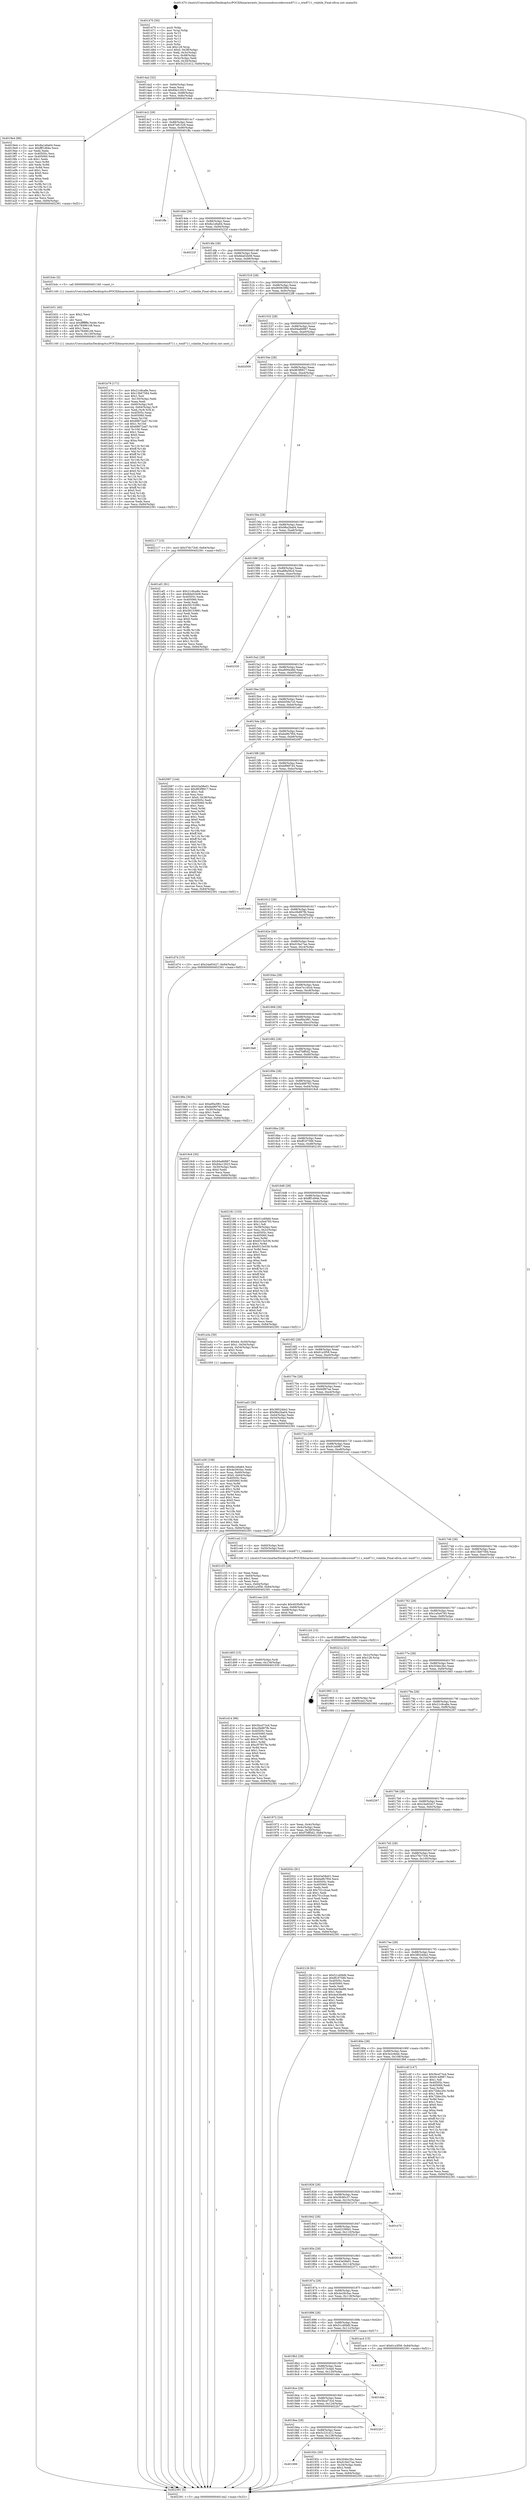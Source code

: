 digraph "0x401470" {
  label = "0x401470 (/mnt/c/Users/mathe/Desktop/tcc/POCII/binaries/extr_linuxsoundsoccodecswm8711.c_wm8711_volatile_Final-ollvm.out::main(0))"
  labelloc = "t"
  node[shape=record]

  Entry [label="",width=0.3,height=0.3,shape=circle,fillcolor=black,style=filled]
  "0x4014a2" [label="{
     0x4014a2 [32]\l
     | [instrs]\l
     &nbsp;&nbsp;0x4014a2 \<+6\>: mov -0x84(%rbp),%eax\l
     &nbsp;&nbsp;0x4014a8 \<+2\>: mov %eax,%ecx\l
     &nbsp;&nbsp;0x4014aa \<+6\>: sub $0x84e12923,%ecx\l
     &nbsp;&nbsp;0x4014b0 \<+6\>: mov %eax,-0x88(%rbp)\l
     &nbsp;&nbsp;0x4014b6 \<+6\>: mov %ecx,-0x8c(%rbp)\l
     &nbsp;&nbsp;0x4014bc \<+6\>: je 00000000004019e4 \<main+0x574\>\l
  }"]
  "0x4019e4" [label="{
     0x4019e4 [86]\l
     | [instrs]\l
     &nbsp;&nbsp;0x4019e4 \<+5\>: mov $0x8a1e6a64,%eax\l
     &nbsp;&nbsp;0x4019e9 \<+5\>: mov $0xfff1d94e,%ecx\l
     &nbsp;&nbsp;0x4019ee \<+2\>: xor %edx,%edx\l
     &nbsp;&nbsp;0x4019f0 \<+7\>: mov 0x40505c,%esi\l
     &nbsp;&nbsp;0x4019f7 \<+7\>: mov 0x405060,%edi\l
     &nbsp;&nbsp;0x4019fe \<+3\>: sub $0x1,%edx\l
     &nbsp;&nbsp;0x401a01 \<+3\>: mov %esi,%r8d\l
     &nbsp;&nbsp;0x401a04 \<+3\>: add %edx,%r8d\l
     &nbsp;&nbsp;0x401a07 \<+4\>: imul %r8d,%esi\l
     &nbsp;&nbsp;0x401a0b \<+3\>: and $0x1,%esi\l
     &nbsp;&nbsp;0x401a0e \<+3\>: cmp $0x0,%esi\l
     &nbsp;&nbsp;0x401a11 \<+4\>: sete %r9b\l
     &nbsp;&nbsp;0x401a15 \<+3\>: cmp $0xa,%edi\l
     &nbsp;&nbsp;0x401a18 \<+4\>: setl %r10b\l
     &nbsp;&nbsp;0x401a1c \<+3\>: mov %r9b,%r11b\l
     &nbsp;&nbsp;0x401a1f \<+3\>: and %r10b,%r11b\l
     &nbsp;&nbsp;0x401a22 \<+3\>: xor %r10b,%r9b\l
     &nbsp;&nbsp;0x401a25 \<+3\>: or %r9b,%r11b\l
     &nbsp;&nbsp;0x401a28 \<+4\>: test $0x1,%r11b\l
     &nbsp;&nbsp;0x401a2c \<+3\>: cmovne %ecx,%eax\l
     &nbsp;&nbsp;0x401a2f \<+6\>: mov %eax,-0x84(%rbp)\l
     &nbsp;&nbsp;0x401a35 \<+5\>: jmp 0000000000402391 \<main+0xf21\>\l
  }"]
  "0x4014c2" [label="{
     0x4014c2 [28]\l
     | [instrs]\l
     &nbsp;&nbsp;0x4014c2 \<+5\>: jmp 00000000004014c7 \<main+0x57\>\l
     &nbsp;&nbsp;0x4014c7 \<+6\>: mov -0x88(%rbp),%eax\l
     &nbsp;&nbsp;0x4014cd \<+5\>: sub $0x87a815c6,%eax\l
     &nbsp;&nbsp;0x4014d2 \<+6\>: mov %eax,-0x90(%rbp)\l
     &nbsp;&nbsp;0x4014d8 \<+6\>: je 0000000000401ffa \<main+0xb8a\>\l
  }"]
  Exit [label="",width=0.3,height=0.3,shape=circle,fillcolor=black,style=filled,peripheries=2]
  "0x401ffa" [label="{
     0x401ffa\l
  }", style=dashed]
  "0x4014de" [label="{
     0x4014de [28]\l
     | [instrs]\l
     &nbsp;&nbsp;0x4014de \<+5\>: jmp 00000000004014e3 \<main+0x73\>\l
     &nbsp;&nbsp;0x4014e3 \<+6\>: mov -0x88(%rbp),%eax\l
     &nbsp;&nbsp;0x4014e9 \<+5\>: sub $0x8a1e6a64,%eax\l
     &nbsp;&nbsp;0x4014ee \<+6\>: mov %eax,-0x94(%rbp)\l
     &nbsp;&nbsp;0x4014f4 \<+6\>: je 000000000040222f \<main+0xdbf\>\l
  }"]
  "0x401d14" [label="{
     0x401d14 [96]\l
     | [instrs]\l
     &nbsp;&nbsp;0x401d14 \<+5\>: mov $0x5bcd73cd,%eax\l
     &nbsp;&nbsp;0x401d19 \<+5\>: mov $0xc0b887fb,%esi\l
     &nbsp;&nbsp;0x401d1e \<+7\>: mov 0x40505c,%ecx\l
     &nbsp;&nbsp;0x401d25 \<+7\>: mov 0x405060,%edx\l
     &nbsp;&nbsp;0x401d2c \<+3\>: mov %ecx,%r8d\l
     &nbsp;&nbsp;0x401d2f \<+7\>: add $0xc97957fa,%r8d\l
     &nbsp;&nbsp;0x401d36 \<+4\>: sub $0x1,%r8d\l
     &nbsp;&nbsp;0x401d3a \<+7\>: sub $0xc97957fa,%r8d\l
     &nbsp;&nbsp;0x401d41 \<+4\>: imul %r8d,%ecx\l
     &nbsp;&nbsp;0x401d45 \<+3\>: and $0x1,%ecx\l
     &nbsp;&nbsp;0x401d48 \<+3\>: cmp $0x0,%ecx\l
     &nbsp;&nbsp;0x401d4b \<+4\>: sete %r9b\l
     &nbsp;&nbsp;0x401d4f \<+3\>: cmp $0xa,%edx\l
     &nbsp;&nbsp;0x401d52 \<+4\>: setl %r10b\l
     &nbsp;&nbsp;0x401d56 \<+3\>: mov %r9b,%r11b\l
     &nbsp;&nbsp;0x401d59 \<+3\>: and %r10b,%r11b\l
     &nbsp;&nbsp;0x401d5c \<+3\>: xor %r10b,%r9b\l
     &nbsp;&nbsp;0x401d5f \<+3\>: or %r9b,%r11b\l
     &nbsp;&nbsp;0x401d62 \<+4\>: test $0x1,%r11b\l
     &nbsp;&nbsp;0x401d66 \<+3\>: cmovne %esi,%eax\l
     &nbsp;&nbsp;0x401d69 \<+6\>: mov %eax,-0x84(%rbp)\l
     &nbsp;&nbsp;0x401d6f \<+5\>: jmp 0000000000402391 \<main+0xf21\>\l
  }"]
  "0x40222f" [label="{
     0x40222f\l
  }", style=dashed]
  "0x4014fa" [label="{
     0x4014fa [28]\l
     | [instrs]\l
     &nbsp;&nbsp;0x4014fa \<+5\>: jmp 00000000004014ff \<main+0x8f\>\l
     &nbsp;&nbsp;0x4014ff \<+6\>: mov -0x88(%rbp),%eax\l
     &nbsp;&nbsp;0x401505 \<+5\>: sub $0x8da02b08,%eax\l
     &nbsp;&nbsp;0x40150a \<+6\>: mov %eax,-0x98(%rbp)\l
     &nbsp;&nbsp;0x401510 \<+6\>: je 0000000000401b4c \<main+0x6dc\>\l
  }"]
  "0x401d05" [label="{
     0x401d05 [15]\l
     | [instrs]\l
     &nbsp;&nbsp;0x401d05 \<+4\>: mov -0x60(%rbp),%rdi\l
     &nbsp;&nbsp;0x401d09 \<+6\>: mov %eax,-0x134(%rbp)\l
     &nbsp;&nbsp;0x401d0f \<+5\>: call 0000000000401030 \<free@plt\>\l
     | [calls]\l
     &nbsp;&nbsp;0x401030 \{1\} (unknown)\l
  }"]
  "0x401b4c" [label="{
     0x401b4c [5]\l
     | [instrs]\l
     &nbsp;&nbsp;0x401b4c \<+5\>: call 0000000000401160 \<next_i\>\l
     | [calls]\l
     &nbsp;&nbsp;0x401160 \{1\} (/mnt/c/Users/mathe/Desktop/tcc/POCII/binaries/extr_linuxsoundsoccodecswm8711.c_wm8711_volatile_Final-ollvm.out::next_i)\l
  }"]
  "0x401516" [label="{
     0x401516 [28]\l
     | [instrs]\l
     &nbsp;&nbsp;0x401516 \<+5\>: jmp 000000000040151b \<main+0xab\>\l
     &nbsp;&nbsp;0x40151b \<+6\>: mov -0x88(%rbp),%eax\l
     &nbsp;&nbsp;0x401521 \<+5\>: sub $0x900639fd,%eax\l
     &nbsp;&nbsp;0x401526 \<+6\>: mov %eax,-0x9c(%rbp)\l
     &nbsp;&nbsp;0x40152c \<+6\>: je 00000000004022f8 \<main+0xe88\>\l
  }"]
  "0x401cee" [label="{
     0x401cee [23]\l
     | [instrs]\l
     &nbsp;&nbsp;0x401cee \<+10\>: movabs $0x4030d6,%rdi\l
     &nbsp;&nbsp;0x401cf8 \<+3\>: mov %eax,-0x68(%rbp)\l
     &nbsp;&nbsp;0x401cfb \<+3\>: mov -0x68(%rbp),%esi\l
     &nbsp;&nbsp;0x401cfe \<+2\>: mov $0x0,%al\l
     &nbsp;&nbsp;0x401d00 \<+5\>: call 0000000000401040 \<printf@plt\>\l
     | [calls]\l
     &nbsp;&nbsp;0x401040 \{1\} (unknown)\l
  }"]
  "0x4022f8" [label="{
     0x4022f8\l
  }", style=dashed]
  "0x401532" [label="{
     0x401532 [28]\l
     | [instrs]\l
     &nbsp;&nbsp;0x401532 \<+5\>: jmp 0000000000401537 \<main+0xc7\>\l
     &nbsp;&nbsp;0x401537 \<+6\>: mov -0x88(%rbp),%eax\l
     &nbsp;&nbsp;0x40153d \<+5\>: sub $0x94a66887,%eax\l
     &nbsp;&nbsp;0x401542 \<+6\>: mov %eax,-0xa0(%rbp)\l
     &nbsp;&nbsp;0x401548 \<+6\>: je 0000000000402009 \<main+0xb99\>\l
  }"]
  "0x401b79" [label="{
     0x401b79 [171]\l
     | [instrs]\l
     &nbsp;&nbsp;0x401b79 \<+5\>: mov $0x21c8ca8e,%ecx\l
     &nbsp;&nbsp;0x401b7e \<+5\>: mov $0x13b67584,%edx\l
     &nbsp;&nbsp;0x401b83 \<+3\>: mov $0x1,%sil\l
     &nbsp;&nbsp;0x401b86 \<+6\>: mov -0x130(%rbp),%edi\l
     &nbsp;&nbsp;0x401b8c \<+3\>: imul %eax,%edi\l
     &nbsp;&nbsp;0x401b8f \<+4\>: mov -0x60(%rbp),%r8\l
     &nbsp;&nbsp;0x401b93 \<+4\>: movslq -0x64(%rbp),%r9\l
     &nbsp;&nbsp;0x401b97 \<+4\>: mov %edi,(%r8,%r9,4)\l
     &nbsp;&nbsp;0x401b9b \<+7\>: mov 0x40505c,%eax\l
     &nbsp;&nbsp;0x401ba2 \<+7\>: mov 0x405060,%edi\l
     &nbsp;&nbsp;0x401ba9 \<+3\>: mov %eax,%r10d\l
     &nbsp;&nbsp;0x401bac \<+7\>: add $0x68872ad7,%r10d\l
     &nbsp;&nbsp;0x401bb3 \<+4\>: sub $0x1,%r10d\l
     &nbsp;&nbsp;0x401bb7 \<+7\>: sub $0x68872ad7,%r10d\l
     &nbsp;&nbsp;0x401bbe \<+4\>: imul %r10d,%eax\l
     &nbsp;&nbsp;0x401bc2 \<+3\>: and $0x1,%eax\l
     &nbsp;&nbsp;0x401bc5 \<+3\>: cmp $0x0,%eax\l
     &nbsp;&nbsp;0x401bc8 \<+4\>: sete %r11b\l
     &nbsp;&nbsp;0x401bcc \<+3\>: cmp $0xa,%edi\l
     &nbsp;&nbsp;0x401bcf \<+3\>: setl %bl\l
     &nbsp;&nbsp;0x401bd2 \<+3\>: mov %r11b,%r14b\l
     &nbsp;&nbsp;0x401bd5 \<+4\>: xor $0xff,%r14b\l
     &nbsp;&nbsp;0x401bd9 \<+3\>: mov %bl,%r15b\l
     &nbsp;&nbsp;0x401bdc \<+4\>: xor $0xff,%r15b\l
     &nbsp;&nbsp;0x401be0 \<+4\>: xor $0x0,%sil\l
     &nbsp;&nbsp;0x401be4 \<+3\>: mov %r14b,%r12b\l
     &nbsp;&nbsp;0x401be7 \<+4\>: and $0x0,%r12b\l
     &nbsp;&nbsp;0x401beb \<+3\>: and %sil,%r11b\l
     &nbsp;&nbsp;0x401bee \<+3\>: mov %r15b,%r13b\l
     &nbsp;&nbsp;0x401bf1 \<+4\>: and $0x0,%r13b\l
     &nbsp;&nbsp;0x401bf5 \<+3\>: and %sil,%bl\l
     &nbsp;&nbsp;0x401bf8 \<+3\>: or %r11b,%r12b\l
     &nbsp;&nbsp;0x401bfb \<+3\>: or %bl,%r13b\l
     &nbsp;&nbsp;0x401bfe \<+3\>: xor %r13b,%r12b\l
     &nbsp;&nbsp;0x401c01 \<+3\>: or %r15b,%r14b\l
     &nbsp;&nbsp;0x401c04 \<+4\>: xor $0xff,%r14b\l
     &nbsp;&nbsp;0x401c08 \<+4\>: or $0x0,%sil\l
     &nbsp;&nbsp;0x401c0c \<+3\>: and %sil,%r14b\l
     &nbsp;&nbsp;0x401c0f \<+3\>: or %r14b,%r12b\l
     &nbsp;&nbsp;0x401c12 \<+4\>: test $0x1,%r12b\l
     &nbsp;&nbsp;0x401c16 \<+3\>: cmovne %edx,%ecx\l
     &nbsp;&nbsp;0x401c19 \<+6\>: mov %ecx,-0x84(%rbp)\l
     &nbsp;&nbsp;0x401c1f \<+5\>: jmp 0000000000402391 \<main+0xf21\>\l
  }"]
  "0x402009" [label="{
     0x402009\l
  }", style=dashed]
  "0x40154e" [label="{
     0x40154e [28]\l
     | [instrs]\l
     &nbsp;&nbsp;0x40154e \<+5\>: jmp 0000000000401553 \<main+0xe3\>\l
     &nbsp;&nbsp;0x401553 \<+6\>: mov -0x88(%rbp),%eax\l
     &nbsp;&nbsp;0x401559 \<+5\>: sub $0x963f9917,%eax\l
     &nbsp;&nbsp;0x40155e \<+6\>: mov %eax,-0xa4(%rbp)\l
     &nbsp;&nbsp;0x401564 \<+6\>: je 0000000000402117 \<main+0xca7\>\l
  }"]
  "0x401b51" [label="{
     0x401b51 [40]\l
     | [instrs]\l
     &nbsp;&nbsp;0x401b51 \<+5\>: mov $0x2,%ecx\l
     &nbsp;&nbsp;0x401b56 \<+1\>: cltd\l
     &nbsp;&nbsp;0x401b57 \<+2\>: idiv %ecx\l
     &nbsp;&nbsp;0x401b59 \<+6\>: imul $0xfffffffe,%edx,%ecx\l
     &nbsp;&nbsp;0x401b5f \<+6\>: sub $0x78496108,%ecx\l
     &nbsp;&nbsp;0x401b65 \<+3\>: add $0x1,%ecx\l
     &nbsp;&nbsp;0x401b68 \<+6\>: add $0x78496108,%ecx\l
     &nbsp;&nbsp;0x401b6e \<+6\>: mov %ecx,-0x130(%rbp)\l
     &nbsp;&nbsp;0x401b74 \<+5\>: call 0000000000401160 \<next_i\>\l
     | [calls]\l
     &nbsp;&nbsp;0x401160 \{1\} (/mnt/c/Users/mathe/Desktop/tcc/POCII/binaries/extr_linuxsoundsoccodecswm8711.c_wm8711_volatile_Final-ollvm.out::next_i)\l
  }"]
  "0x402117" [label="{
     0x402117 [15]\l
     | [instrs]\l
     &nbsp;&nbsp;0x402117 \<+10\>: movl $0x376c73c6,-0x84(%rbp)\l
     &nbsp;&nbsp;0x402121 \<+5\>: jmp 0000000000402391 \<main+0xf21\>\l
  }"]
  "0x40156a" [label="{
     0x40156a [28]\l
     | [instrs]\l
     &nbsp;&nbsp;0x40156a \<+5\>: jmp 000000000040156f \<main+0xff\>\l
     &nbsp;&nbsp;0x40156f \<+6\>: mov -0x88(%rbp),%eax\l
     &nbsp;&nbsp;0x401575 \<+5\>: sub $0x98a2ba04,%eax\l
     &nbsp;&nbsp;0x40157a \<+6\>: mov %eax,-0xa8(%rbp)\l
     &nbsp;&nbsp;0x401580 \<+6\>: je 0000000000401af1 \<main+0x681\>\l
  }"]
  "0x401a58" [label="{
     0x401a58 [108]\l
     | [instrs]\l
     &nbsp;&nbsp;0x401a58 \<+5\>: mov $0x8a1e6a64,%ecx\l
     &nbsp;&nbsp;0x401a5d \<+5\>: mov $0x4e29c5ac,%edx\l
     &nbsp;&nbsp;0x401a62 \<+4\>: mov %rax,-0x60(%rbp)\l
     &nbsp;&nbsp;0x401a66 \<+7\>: movl $0x0,-0x64(%rbp)\l
     &nbsp;&nbsp;0x401a6d \<+7\>: mov 0x40505c,%esi\l
     &nbsp;&nbsp;0x401a74 \<+8\>: mov 0x405060,%r8d\l
     &nbsp;&nbsp;0x401a7c \<+3\>: mov %esi,%r9d\l
     &nbsp;&nbsp;0x401a7f \<+7\>: add $0x7742f4,%r9d\l
     &nbsp;&nbsp;0x401a86 \<+4\>: sub $0x1,%r9d\l
     &nbsp;&nbsp;0x401a8a \<+7\>: sub $0x7742f4,%r9d\l
     &nbsp;&nbsp;0x401a91 \<+4\>: imul %r9d,%esi\l
     &nbsp;&nbsp;0x401a95 \<+3\>: and $0x1,%esi\l
     &nbsp;&nbsp;0x401a98 \<+3\>: cmp $0x0,%esi\l
     &nbsp;&nbsp;0x401a9b \<+4\>: sete %r10b\l
     &nbsp;&nbsp;0x401a9f \<+4\>: cmp $0xa,%r8d\l
     &nbsp;&nbsp;0x401aa3 \<+4\>: setl %r11b\l
     &nbsp;&nbsp;0x401aa7 \<+3\>: mov %r10b,%bl\l
     &nbsp;&nbsp;0x401aaa \<+3\>: and %r11b,%bl\l
     &nbsp;&nbsp;0x401aad \<+3\>: xor %r11b,%r10b\l
     &nbsp;&nbsp;0x401ab0 \<+3\>: or %r10b,%bl\l
     &nbsp;&nbsp;0x401ab3 \<+3\>: test $0x1,%bl\l
     &nbsp;&nbsp;0x401ab6 \<+3\>: cmovne %edx,%ecx\l
     &nbsp;&nbsp;0x401ab9 \<+6\>: mov %ecx,-0x84(%rbp)\l
     &nbsp;&nbsp;0x401abf \<+5\>: jmp 0000000000402391 \<main+0xf21\>\l
  }"]
  "0x401af1" [label="{
     0x401af1 [91]\l
     | [instrs]\l
     &nbsp;&nbsp;0x401af1 \<+5\>: mov $0x21c8ca8e,%eax\l
     &nbsp;&nbsp;0x401af6 \<+5\>: mov $0x8da02b08,%ecx\l
     &nbsp;&nbsp;0x401afb \<+7\>: mov 0x40505c,%edx\l
     &nbsp;&nbsp;0x401b02 \<+7\>: mov 0x405060,%esi\l
     &nbsp;&nbsp;0x401b09 \<+2\>: mov %edx,%edi\l
     &nbsp;&nbsp;0x401b0b \<+6\>: add $0x58153981,%edi\l
     &nbsp;&nbsp;0x401b11 \<+3\>: sub $0x1,%edi\l
     &nbsp;&nbsp;0x401b14 \<+6\>: sub $0x58153981,%edi\l
     &nbsp;&nbsp;0x401b1a \<+3\>: imul %edi,%edx\l
     &nbsp;&nbsp;0x401b1d \<+3\>: and $0x1,%edx\l
     &nbsp;&nbsp;0x401b20 \<+3\>: cmp $0x0,%edx\l
     &nbsp;&nbsp;0x401b23 \<+4\>: sete %r8b\l
     &nbsp;&nbsp;0x401b27 \<+3\>: cmp $0xa,%esi\l
     &nbsp;&nbsp;0x401b2a \<+4\>: setl %r9b\l
     &nbsp;&nbsp;0x401b2e \<+3\>: mov %r8b,%r10b\l
     &nbsp;&nbsp;0x401b31 \<+3\>: and %r9b,%r10b\l
     &nbsp;&nbsp;0x401b34 \<+3\>: xor %r9b,%r8b\l
     &nbsp;&nbsp;0x401b37 \<+3\>: or %r8b,%r10b\l
     &nbsp;&nbsp;0x401b3a \<+4\>: test $0x1,%r10b\l
     &nbsp;&nbsp;0x401b3e \<+3\>: cmovne %ecx,%eax\l
     &nbsp;&nbsp;0x401b41 \<+6\>: mov %eax,-0x84(%rbp)\l
     &nbsp;&nbsp;0x401b47 \<+5\>: jmp 0000000000402391 \<main+0xf21\>\l
  }"]
  "0x401586" [label="{
     0x401586 [28]\l
     | [instrs]\l
     &nbsp;&nbsp;0x401586 \<+5\>: jmp 000000000040158b \<main+0x11b\>\l
     &nbsp;&nbsp;0x40158b \<+6\>: mov -0x88(%rbp),%eax\l
     &nbsp;&nbsp;0x401591 \<+5\>: sub $0xa88a56cd,%eax\l
     &nbsp;&nbsp;0x401596 \<+6\>: mov %eax,-0xac(%rbp)\l
     &nbsp;&nbsp;0x40159c \<+6\>: je 0000000000402330 \<main+0xec0\>\l
  }"]
  "0x401972" [label="{
     0x401972 [24]\l
     | [instrs]\l
     &nbsp;&nbsp;0x401972 \<+3\>: mov %eax,-0x4c(%rbp)\l
     &nbsp;&nbsp;0x401975 \<+3\>: mov -0x4c(%rbp),%eax\l
     &nbsp;&nbsp;0x401978 \<+3\>: mov %eax,-0x30(%rbp)\l
     &nbsp;&nbsp;0x40197b \<+10\>: movl $0xf7bff5d2,-0x84(%rbp)\l
     &nbsp;&nbsp;0x401985 \<+5\>: jmp 0000000000402391 \<main+0xf21\>\l
  }"]
  "0x402330" [label="{
     0x402330\l
  }", style=dashed]
  "0x4015a2" [label="{
     0x4015a2 [28]\l
     | [instrs]\l
     &nbsp;&nbsp;0x4015a2 \<+5\>: jmp 00000000004015a7 \<main+0x137\>\l
     &nbsp;&nbsp;0x4015a7 \<+6\>: mov -0x88(%rbp),%eax\l
     &nbsp;&nbsp;0x4015ad \<+5\>: sub $0xa900e48d,%eax\l
     &nbsp;&nbsp;0x4015b2 \<+6\>: mov %eax,-0xb0(%rbp)\l
     &nbsp;&nbsp;0x4015b8 \<+6\>: je 0000000000401d83 \<main+0x913\>\l
  }"]
  "0x401470" [label="{
     0x401470 [50]\l
     | [instrs]\l
     &nbsp;&nbsp;0x401470 \<+1\>: push %rbp\l
     &nbsp;&nbsp;0x401471 \<+3\>: mov %rsp,%rbp\l
     &nbsp;&nbsp;0x401474 \<+2\>: push %r15\l
     &nbsp;&nbsp;0x401476 \<+2\>: push %r14\l
     &nbsp;&nbsp;0x401478 \<+2\>: push %r13\l
     &nbsp;&nbsp;0x40147a \<+2\>: push %r12\l
     &nbsp;&nbsp;0x40147c \<+1\>: push %rbx\l
     &nbsp;&nbsp;0x40147d \<+7\>: sub $0x128,%rsp\l
     &nbsp;&nbsp;0x401484 \<+7\>: movl $0x0,-0x38(%rbp)\l
     &nbsp;&nbsp;0x40148b \<+3\>: mov %edi,-0x3c(%rbp)\l
     &nbsp;&nbsp;0x40148e \<+4\>: mov %rsi,-0x48(%rbp)\l
     &nbsp;&nbsp;0x401492 \<+3\>: mov -0x3c(%rbp),%edi\l
     &nbsp;&nbsp;0x401495 \<+3\>: mov %edi,-0x34(%rbp)\l
     &nbsp;&nbsp;0x401498 \<+10\>: movl $0x5c231d12,-0x84(%rbp)\l
  }"]
  "0x401d83" [label="{
     0x401d83\l
  }", style=dashed]
  "0x4015be" [label="{
     0x4015be [28]\l
     | [instrs]\l
     &nbsp;&nbsp;0x4015be \<+5\>: jmp 00000000004015c3 \<main+0x153\>\l
     &nbsp;&nbsp;0x4015c3 \<+6\>: mov -0x88(%rbp),%eax\l
     &nbsp;&nbsp;0x4015c9 \<+5\>: sub $0xb059a7c0,%eax\l
     &nbsp;&nbsp;0x4015ce \<+6\>: mov %eax,-0xb4(%rbp)\l
     &nbsp;&nbsp;0x4015d4 \<+6\>: je 0000000000401e61 \<main+0x9f1\>\l
  }"]
  "0x402391" [label="{
     0x402391 [5]\l
     | [instrs]\l
     &nbsp;&nbsp;0x402391 \<+5\>: jmp 00000000004014a2 \<main+0x32\>\l
  }"]
  "0x401e61" [label="{
     0x401e61\l
  }", style=dashed]
  "0x4015da" [label="{
     0x4015da [28]\l
     | [instrs]\l
     &nbsp;&nbsp;0x4015da \<+5\>: jmp 00000000004015df \<main+0x16f\>\l
     &nbsp;&nbsp;0x4015df \<+6\>: mov -0x88(%rbp),%eax\l
     &nbsp;&nbsp;0x4015e5 \<+5\>: sub $0xba9b7f04,%eax\l
     &nbsp;&nbsp;0x4015ea \<+6\>: mov %eax,-0xb8(%rbp)\l
     &nbsp;&nbsp;0x4015f0 \<+6\>: je 0000000000402087 \<main+0xc17\>\l
  }"]
  "0x401906" [label="{
     0x401906\l
  }", style=dashed]
  "0x402087" [label="{
     0x402087 [144]\l
     | [instrs]\l
     &nbsp;&nbsp;0x402087 \<+5\>: mov $0x43a58e01,%eax\l
     &nbsp;&nbsp;0x40208c \<+5\>: mov $0x963f9917,%ecx\l
     &nbsp;&nbsp;0x402091 \<+2\>: mov $0x1,%dl\l
     &nbsp;&nbsp;0x402093 \<+2\>: xor %esi,%esi\l
     &nbsp;&nbsp;0x402095 \<+7\>: movl $0x0,-0x38(%rbp)\l
     &nbsp;&nbsp;0x40209c \<+7\>: mov 0x40505c,%edi\l
     &nbsp;&nbsp;0x4020a3 \<+8\>: mov 0x405060,%r8d\l
     &nbsp;&nbsp;0x4020ab \<+3\>: sub $0x1,%esi\l
     &nbsp;&nbsp;0x4020ae \<+3\>: mov %edi,%r9d\l
     &nbsp;&nbsp;0x4020b1 \<+3\>: add %esi,%r9d\l
     &nbsp;&nbsp;0x4020b4 \<+4\>: imul %r9d,%edi\l
     &nbsp;&nbsp;0x4020b8 \<+3\>: and $0x1,%edi\l
     &nbsp;&nbsp;0x4020bb \<+3\>: cmp $0x0,%edi\l
     &nbsp;&nbsp;0x4020be \<+4\>: sete %r10b\l
     &nbsp;&nbsp;0x4020c2 \<+4\>: cmp $0xa,%r8d\l
     &nbsp;&nbsp;0x4020c6 \<+4\>: setl %r11b\l
     &nbsp;&nbsp;0x4020ca \<+3\>: mov %r10b,%bl\l
     &nbsp;&nbsp;0x4020cd \<+3\>: xor $0xff,%bl\l
     &nbsp;&nbsp;0x4020d0 \<+3\>: mov %r11b,%r14b\l
     &nbsp;&nbsp;0x4020d3 \<+4\>: xor $0xff,%r14b\l
     &nbsp;&nbsp;0x4020d7 \<+3\>: xor $0x0,%dl\l
     &nbsp;&nbsp;0x4020da \<+3\>: mov %bl,%r15b\l
     &nbsp;&nbsp;0x4020dd \<+4\>: and $0x0,%r15b\l
     &nbsp;&nbsp;0x4020e1 \<+3\>: and %dl,%r10b\l
     &nbsp;&nbsp;0x4020e4 \<+3\>: mov %r14b,%r12b\l
     &nbsp;&nbsp;0x4020e7 \<+4\>: and $0x0,%r12b\l
     &nbsp;&nbsp;0x4020eb \<+3\>: and %dl,%r11b\l
     &nbsp;&nbsp;0x4020ee \<+3\>: or %r10b,%r15b\l
     &nbsp;&nbsp;0x4020f1 \<+3\>: or %r11b,%r12b\l
     &nbsp;&nbsp;0x4020f4 \<+3\>: xor %r12b,%r15b\l
     &nbsp;&nbsp;0x4020f7 \<+3\>: or %r14b,%bl\l
     &nbsp;&nbsp;0x4020fa \<+3\>: xor $0xff,%bl\l
     &nbsp;&nbsp;0x4020fd \<+3\>: or $0x0,%dl\l
     &nbsp;&nbsp;0x402100 \<+2\>: and %dl,%bl\l
     &nbsp;&nbsp;0x402102 \<+3\>: or %bl,%r15b\l
     &nbsp;&nbsp;0x402105 \<+4\>: test $0x1,%r15b\l
     &nbsp;&nbsp;0x402109 \<+3\>: cmovne %ecx,%eax\l
     &nbsp;&nbsp;0x40210c \<+6\>: mov %eax,-0x84(%rbp)\l
     &nbsp;&nbsp;0x402112 \<+5\>: jmp 0000000000402391 \<main+0xf21\>\l
  }"]
  "0x4015f6" [label="{
     0x4015f6 [28]\l
     | [instrs]\l
     &nbsp;&nbsp;0x4015f6 \<+5\>: jmp 00000000004015fb \<main+0x18b\>\l
     &nbsp;&nbsp;0x4015fb \<+6\>: mov -0x88(%rbp),%eax\l
     &nbsp;&nbsp;0x401601 \<+5\>: sub $0xbf96f745,%eax\l
     &nbsp;&nbsp;0x401606 \<+6\>: mov %eax,-0xbc(%rbp)\l
     &nbsp;&nbsp;0x40160c \<+6\>: je 0000000000401eeb \<main+0xa7b\>\l
  }"]
  "0x40192c" [label="{
     0x40192c [30]\l
     | [instrs]\l
     &nbsp;&nbsp;0x40192c \<+5\>: mov $0x204bc3bc,%eax\l
     &nbsp;&nbsp;0x401931 \<+5\>: mov $0xd19a27ae,%ecx\l
     &nbsp;&nbsp;0x401936 \<+3\>: mov -0x34(%rbp),%edx\l
     &nbsp;&nbsp;0x401939 \<+3\>: cmp $0x2,%edx\l
     &nbsp;&nbsp;0x40193c \<+3\>: cmovne %ecx,%eax\l
     &nbsp;&nbsp;0x40193f \<+6\>: mov %eax,-0x84(%rbp)\l
     &nbsp;&nbsp;0x401945 \<+5\>: jmp 0000000000402391 \<main+0xf21\>\l
  }"]
  "0x401eeb" [label="{
     0x401eeb\l
  }", style=dashed]
  "0x401612" [label="{
     0x401612 [28]\l
     | [instrs]\l
     &nbsp;&nbsp;0x401612 \<+5\>: jmp 0000000000401617 \<main+0x1a7\>\l
     &nbsp;&nbsp;0x401617 \<+6\>: mov -0x88(%rbp),%eax\l
     &nbsp;&nbsp;0x40161d \<+5\>: sub $0xc0b887fb,%eax\l
     &nbsp;&nbsp;0x401622 \<+6\>: mov %eax,-0xc0(%rbp)\l
     &nbsp;&nbsp;0x401628 \<+6\>: je 0000000000401d74 \<main+0x904\>\l
  }"]
  "0x4018ea" [label="{
     0x4018ea [28]\l
     | [instrs]\l
     &nbsp;&nbsp;0x4018ea \<+5\>: jmp 00000000004018ef \<main+0x47f\>\l
     &nbsp;&nbsp;0x4018ef \<+6\>: mov -0x88(%rbp),%eax\l
     &nbsp;&nbsp;0x4018f5 \<+5\>: sub $0x5c231d12,%eax\l
     &nbsp;&nbsp;0x4018fa \<+6\>: mov %eax,-0x128(%rbp)\l
     &nbsp;&nbsp;0x401900 \<+6\>: je 000000000040192c \<main+0x4bc\>\l
  }"]
  "0x401d74" [label="{
     0x401d74 [15]\l
     | [instrs]\l
     &nbsp;&nbsp;0x401d74 \<+10\>: movl $0x24a93427,-0x84(%rbp)\l
     &nbsp;&nbsp;0x401d7e \<+5\>: jmp 0000000000402391 \<main+0xf21\>\l
  }"]
  "0x40162e" [label="{
     0x40162e [28]\l
     | [instrs]\l
     &nbsp;&nbsp;0x40162e \<+5\>: jmp 0000000000401633 \<main+0x1c3\>\l
     &nbsp;&nbsp;0x401633 \<+6\>: mov -0x88(%rbp),%eax\l
     &nbsp;&nbsp;0x401639 \<+5\>: sub $0xd19a27ae,%eax\l
     &nbsp;&nbsp;0x40163e \<+6\>: mov %eax,-0xc4(%rbp)\l
     &nbsp;&nbsp;0x401644 \<+6\>: je 000000000040194a \<main+0x4da\>\l
  }"]
  "0x4022b7" [label="{
     0x4022b7\l
  }", style=dashed]
  "0x40194a" [label="{
     0x40194a\l
  }", style=dashed]
  "0x40164a" [label="{
     0x40164a [28]\l
     | [instrs]\l
     &nbsp;&nbsp;0x40164a \<+5\>: jmp 000000000040164f \<main+0x1df\>\l
     &nbsp;&nbsp;0x40164f \<+6\>: mov -0x88(%rbp),%eax\l
     &nbsp;&nbsp;0x401655 \<+5\>: sub $0xe7e145cb,%eax\l
     &nbsp;&nbsp;0x40165a \<+6\>: mov %eax,-0xc8(%rbp)\l
     &nbsp;&nbsp;0x401660 \<+6\>: je 0000000000401e8e \<main+0xa1e\>\l
  }"]
  "0x4018ce" [label="{
     0x4018ce [28]\l
     | [instrs]\l
     &nbsp;&nbsp;0x4018ce \<+5\>: jmp 00000000004018d3 \<main+0x463\>\l
     &nbsp;&nbsp;0x4018d3 \<+6\>: mov -0x88(%rbp),%eax\l
     &nbsp;&nbsp;0x4018d9 \<+5\>: sub $0x5bcd73cd,%eax\l
     &nbsp;&nbsp;0x4018de \<+6\>: mov %eax,-0x124(%rbp)\l
     &nbsp;&nbsp;0x4018e4 \<+6\>: je 00000000004022b7 \<main+0xe47\>\l
  }"]
  "0x401e8e" [label="{
     0x401e8e\l
  }", style=dashed]
  "0x401666" [label="{
     0x401666 [28]\l
     | [instrs]\l
     &nbsp;&nbsp;0x401666 \<+5\>: jmp 000000000040166b \<main+0x1fb\>\l
     &nbsp;&nbsp;0x40166b \<+6\>: mov -0x88(%rbp),%eax\l
     &nbsp;&nbsp;0x401671 \<+5\>: sub $0xef0a3f61,%eax\l
     &nbsp;&nbsp;0x401676 \<+6\>: mov %eax,-0xcc(%rbp)\l
     &nbsp;&nbsp;0x40167c \<+6\>: je 00000000004019a8 \<main+0x538\>\l
  }"]
  "0x401dde" [label="{
     0x401dde\l
  }", style=dashed]
  "0x4019a8" [label="{
     0x4019a8\l
  }", style=dashed]
  "0x401682" [label="{
     0x401682 [28]\l
     | [instrs]\l
     &nbsp;&nbsp;0x401682 \<+5\>: jmp 0000000000401687 \<main+0x217\>\l
     &nbsp;&nbsp;0x401687 \<+6\>: mov -0x88(%rbp),%eax\l
     &nbsp;&nbsp;0x40168d \<+5\>: sub $0xf7bff5d2,%eax\l
     &nbsp;&nbsp;0x401692 \<+6\>: mov %eax,-0xd0(%rbp)\l
     &nbsp;&nbsp;0x401698 \<+6\>: je 000000000040198a \<main+0x51a\>\l
  }"]
  "0x4018b2" [label="{
     0x4018b2 [28]\l
     | [instrs]\l
     &nbsp;&nbsp;0x4018b2 \<+5\>: jmp 00000000004018b7 \<main+0x447\>\l
     &nbsp;&nbsp;0x4018b7 \<+6\>: mov -0x88(%rbp),%eax\l
     &nbsp;&nbsp;0x4018bd \<+5\>: sub $0x5573c4a0,%eax\l
     &nbsp;&nbsp;0x4018c2 \<+6\>: mov %eax,-0x120(%rbp)\l
     &nbsp;&nbsp;0x4018c8 \<+6\>: je 0000000000401dde \<main+0x96e\>\l
  }"]
  "0x40198a" [label="{
     0x40198a [30]\l
     | [instrs]\l
     &nbsp;&nbsp;0x40198a \<+5\>: mov $0xef0a3f61,%eax\l
     &nbsp;&nbsp;0x40198f \<+5\>: mov $0xfa489763,%ecx\l
     &nbsp;&nbsp;0x401994 \<+3\>: mov -0x30(%rbp),%edx\l
     &nbsp;&nbsp;0x401997 \<+3\>: cmp $0x1,%edx\l
     &nbsp;&nbsp;0x40199a \<+3\>: cmovl %ecx,%eax\l
     &nbsp;&nbsp;0x40199d \<+6\>: mov %eax,-0x84(%rbp)\l
     &nbsp;&nbsp;0x4019a3 \<+5\>: jmp 0000000000402391 \<main+0xf21\>\l
  }"]
  "0x40169e" [label="{
     0x40169e [28]\l
     | [instrs]\l
     &nbsp;&nbsp;0x40169e \<+5\>: jmp 00000000004016a3 \<main+0x233\>\l
     &nbsp;&nbsp;0x4016a3 \<+6\>: mov -0x88(%rbp),%eax\l
     &nbsp;&nbsp;0x4016a9 \<+5\>: sub $0xfa489763,%eax\l
     &nbsp;&nbsp;0x4016ae \<+6\>: mov %eax,-0xd4(%rbp)\l
     &nbsp;&nbsp;0x4016b4 \<+6\>: je 00000000004019c6 \<main+0x556\>\l
  }"]
  "0x402387" [label="{
     0x402387\l
  }", style=dashed]
  "0x4019c6" [label="{
     0x4019c6 [30]\l
     | [instrs]\l
     &nbsp;&nbsp;0x4019c6 \<+5\>: mov $0x94a66887,%eax\l
     &nbsp;&nbsp;0x4019cb \<+5\>: mov $0x84e12923,%ecx\l
     &nbsp;&nbsp;0x4019d0 \<+3\>: mov -0x30(%rbp),%edx\l
     &nbsp;&nbsp;0x4019d3 \<+3\>: cmp $0x0,%edx\l
     &nbsp;&nbsp;0x4019d6 \<+3\>: cmove %ecx,%eax\l
     &nbsp;&nbsp;0x4019d9 \<+6\>: mov %eax,-0x84(%rbp)\l
     &nbsp;&nbsp;0x4019df \<+5\>: jmp 0000000000402391 \<main+0xf21\>\l
  }"]
  "0x4016ba" [label="{
     0x4016ba [28]\l
     | [instrs]\l
     &nbsp;&nbsp;0x4016ba \<+5\>: jmp 00000000004016bf \<main+0x24f\>\l
     &nbsp;&nbsp;0x4016bf \<+6\>: mov -0x88(%rbp),%eax\l
     &nbsp;&nbsp;0x4016c5 \<+5\>: sub $0xff187589,%eax\l
     &nbsp;&nbsp;0x4016ca \<+6\>: mov %eax,-0xd8(%rbp)\l
     &nbsp;&nbsp;0x4016d0 \<+6\>: je 0000000000402181 \<main+0xd11\>\l
  }"]
  "0x401896" [label="{
     0x401896 [28]\l
     | [instrs]\l
     &nbsp;&nbsp;0x401896 \<+5\>: jmp 000000000040189b \<main+0x42b\>\l
     &nbsp;&nbsp;0x40189b \<+6\>: mov -0x88(%rbp),%eax\l
     &nbsp;&nbsp;0x4018a1 \<+5\>: sub $0x51cd0bfd,%eax\l
     &nbsp;&nbsp;0x4018a6 \<+6\>: mov %eax,-0x11c(%rbp)\l
     &nbsp;&nbsp;0x4018ac \<+6\>: je 0000000000402387 \<main+0xf17\>\l
  }"]
  "0x402181" [label="{
     0x402181 [153]\l
     | [instrs]\l
     &nbsp;&nbsp;0x402181 \<+5\>: mov $0x51cd0bfd,%eax\l
     &nbsp;&nbsp;0x402186 \<+5\>: mov $0x1a5e4793,%ecx\l
     &nbsp;&nbsp;0x40218b \<+2\>: mov $0x1,%dl\l
     &nbsp;&nbsp;0x40218d \<+3\>: mov -0x38(%rbp),%esi\l
     &nbsp;&nbsp;0x402190 \<+3\>: mov %esi,-0x2c(%rbp)\l
     &nbsp;&nbsp;0x402193 \<+7\>: mov 0x40505c,%esi\l
     &nbsp;&nbsp;0x40219a \<+7\>: mov 0x405060,%edi\l
     &nbsp;&nbsp;0x4021a1 \<+3\>: mov %esi,%r8d\l
     &nbsp;&nbsp;0x4021a4 \<+7\>: add $0x6515e536,%r8d\l
     &nbsp;&nbsp;0x4021ab \<+4\>: sub $0x1,%r8d\l
     &nbsp;&nbsp;0x4021af \<+7\>: sub $0x6515e536,%r8d\l
     &nbsp;&nbsp;0x4021b6 \<+4\>: imul %r8d,%esi\l
     &nbsp;&nbsp;0x4021ba \<+3\>: and $0x1,%esi\l
     &nbsp;&nbsp;0x4021bd \<+3\>: cmp $0x0,%esi\l
     &nbsp;&nbsp;0x4021c0 \<+4\>: sete %r9b\l
     &nbsp;&nbsp;0x4021c4 \<+3\>: cmp $0xa,%edi\l
     &nbsp;&nbsp;0x4021c7 \<+4\>: setl %r10b\l
     &nbsp;&nbsp;0x4021cb \<+3\>: mov %r9b,%r11b\l
     &nbsp;&nbsp;0x4021ce \<+4\>: xor $0xff,%r11b\l
     &nbsp;&nbsp;0x4021d2 \<+3\>: mov %r10b,%bl\l
     &nbsp;&nbsp;0x4021d5 \<+3\>: xor $0xff,%bl\l
     &nbsp;&nbsp;0x4021d8 \<+3\>: xor $0x0,%dl\l
     &nbsp;&nbsp;0x4021db \<+3\>: mov %r11b,%r14b\l
     &nbsp;&nbsp;0x4021de \<+4\>: and $0x0,%r14b\l
     &nbsp;&nbsp;0x4021e2 \<+3\>: and %dl,%r9b\l
     &nbsp;&nbsp;0x4021e5 \<+3\>: mov %bl,%r15b\l
     &nbsp;&nbsp;0x4021e8 \<+4\>: and $0x0,%r15b\l
     &nbsp;&nbsp;0x4021ec \<+3\>: and %dl,%r10b\l
     &nbsp;&nbsp;0x4021ef \<+3\>: or %r9b,%r14b\l
     &nbsp;&nbsp;0x4021f2 \<+3\>: or %r10b,%r15b\l
     &nbsp;&nbsp;0x4021f5 \<+3\>: xor %r15b,%r14b\l
     &nbsp;&nbsp;0x4021f8 \<+3\>: or %bl,%r11b\l
     &nbsp;&nbsp;0x4021fb \<+4\>: xor $0xff,%r11b\l
     &nbsp;&nbsp;0x4021ff \<+3\>: or $0x0,%dl\l
     &nbsp;&nbsp;0x402202 \<+3\>: and %dl,%r11b\l
     &nbsp;&nbsp;0x402205 \<+3\>: or %r11b,%r14b\l
     &nbsp;&nbsp;0x402208 \<+4\>: test $0x1,%r14b\l
     &nbsp;&nbsp;0x40220c \<+3\>: cmovne %ecx,%eax\l
     &nbsp;&nbsp;0x40220f \<+6\>: mov %eax,-0x84(%rbp)\l
     &nbsp;&nbsp;0x402215 \<+5\>: jmp 0000000000402391 \<main+0xf21\>\l
  }"]
  "0x4016d6" [label="{
     0x4016d6 [28]\l
     | [instrs]\l
     &nbsp;&nbsp;0x4016d6 \<+5\>: jmp 00000000004016db \<main+0x26b\>\l
     &nbsp;&nbsp;0x4016db \<+6\>: mov -0x88(%rbp),%eax\l
     &nbsp;&nbsp;0x4016e1 \<+5\>: sub $0xfff1d94e,%eax\l
     &nbsp;&nbsp;0x4016e6 \<+6\>: mov %eax,-0xdc(%rbp)\l
     &nbsp;&nbsp;0x4016ec \<+6\>: je 0000000000401a3a \<main+0x5ca\>\l
  }"]
  "0x401ac4" [label="{
     0x401ac4 [15]\l
     | [instrs]\l
     &nbsp;&nbsp;0x401ac4 \<+10\>: movl $0x61a3f58,-0x84(%rbp)\l
     &nbsp;&nbsp;0x401ace \<+5\>: jmp 0000000000402391 \<main+0xf21\>\l
  }"]
  "0x401a3a" [label="{
     0x401a3a [30]\l
     | [instrs]\l
     &nbsp;&nbsp;0x401a3a \<+7\>: movl $0x64,-0x50(%rbp)\l
     &nbsp;&nbsp;0x401a41 \<+7\>: movl $0x1,-0x54(%rbp)\l
     &nbsp;&nbsp;0x401a48 \<+4\>: movslq -0x54(%rbp),%rax\l
     &nbsp;&nbsp;0x401a4c \<+4\>: shl $0x2,%rax\l
     &nbsp;&nbsp;0x401a50 \<+3\>: mov %rax,%rdi\l
     &nbsp;&nbsp;0x401a53 \<+5\>: call 0000000000401050 \<malloc@plt\>\l
     | [calls]\l
     &nbsp;&nbsp;0x401050 \{1\} (unknown)\l
  }"]
  "0x4016f2" [label="{
     0x4016f2 [28]\l
     | [instrs]\l
     &nbsp;&nbsp;0x4016f2 \<+5\>: jmp 00000000004016f7 \<main+0x287\>\l
     &nbsp;&nbsp;0x4016f7 \<+6\>: mov -0x88(%rbp),%eax\l
     &nbsp;&nbsp;0x4016fd \<+5\>: sub $0x61a3f58,%eax\l
     &nbsp;&nbsp;0x401702 \<+6\>: mov %eax,-0xe0(%rbp)\l
     &nbsp;&nbsp;0x401708 \<+6\>: je 0000000000401ad3 \<main+0x663\>\l
  }"]
  "0x40187a" [label="{
     0x40187a [28]\l
     | [instrs]\l
     &nbsp;&nbsp;0x40187a \<+5\>: jmp 000000000040187f \<main+0x40f\>\l
     &nbsp;&nbsp;0x40187f \<+6\>: mov -0x88(%rbp),%eax\l
     &nbsp;&nbsp;0x401885 \<+5\>: sub $0x4e29c5ac,%eax\l
     &nbsp;&nbsp;0x40188a \<+6\>: mov %eax,-0x118(%rbp)\l
     &nbsp;&nbsp;0x401890 \<+6\>: je 0000000000401ac4 \<main+0x654\>\l
  }"]
  "0x401ad3" [label="{
     0x401ad3 [30]\l
     | [instrs]\l
     &nbsp;&nbsp;0x401ad3 \<+5\>: mov $0x3802dde2,%eax\l
     &nbsp;&nbsp;0x401ad8 \<+5\>: mov $0x98a2ba04,%ecx\l
     &nbsp;&nbsp;0x401add \<+3\>: mov -0x64(%rbp),%edx\l
     &nbsp;&nbsp;0x401ae0 \<+3\>: cmp -0x54(%rbp),%edx\l
     &nbsp;&nbsp;0x401ae3 \<+3\>: cmovl %ecx,%eax\l
     &nbsp;&nbsp;0x401ae6 \<+6\>: mov %eax,-0x84(%rbp)\l
     &nbsp;&nbsp;0x401aec \<+5\>: jmp 0000000000402391 \<main+0xf21\>\l
  }"]
  "0x40170e" [label="{
     0x40170e [28]\l
     | [instrs]\l
     &nbsp;&nbsp;0x40170e \<+5\>: jmp 0000000000401713 \<main+0x2a3\>\l
     &nbsp;&nbsp;0x401713 \<+6\>: mov -0x88(%rbp),%eax\l
     &nbsp;&nbsp;0x401719 \<+5\>: sub $0x6df97ae,%eax\l
     &nbsp;&nbsp;0x40171e \<+6\>: mov %eax,-0xe4(%rbp)\l
     &nbsp;&nbsp;0x401724 \<+6\>: je 0000000000401c33 \<main+0x7c3\>\l
  }"]
  "0x402371" [label="{
     0x402371\l
  }", style=dashed]
  "0x401c33" [label="{
     0x401c33 [28]\l
     | [instrs]\l
     &nbsp;&nbsp;0x401c33 \<+2\>: xor %eax,%eax\l
     &nbsp;&nbsp;0x401c35 \<+3\>: mov -0x64(%rbp),%ecx\l
     &nbsp;&nbsp;0x401c38 \<+3\>: sub $0x1,%eax\l
     &nbsp;&nbsp;0x401c3b \<+2\>: sub %eax,%ecx\l
     &nbsp;&nbsp;0x401c3d \<+3\>: mov %ecx,-0x64(%rbp)\l
     &nbsp;&nbsp;0x401c40 \<+10\>: movl $0x61a3f58,-0x84(%rbp)\l
     &nbsp;&nbsp;0x401c4a \<+5\>: jmp 0000000000402391 \<main+0xf21\>\l
  }"]
  "0x40172a" [label="{
     0x40172a [28]\l
     | [instrs]\l
     &nbsp;&nbsp;0x40172a \<+5\>: jmp 000000000040172f \<main+0x2bf\>\l
     &nbsp;&nbsp;0x40172f \<+6\>: mov -0x88(%rbp),%eax\l
     &nbsp;&nbsp;0x401735 \<+5\>: sub $0x914d987,%eax\l
     &nbsp;&nbsp;0x40173a \<+6\>: mov %eax,-0xe8(%rbp)\l
     &nbsp;&nbsp;0x401740 \<+6\>: je 0000000000401ce2 \<main+0x872\>\l
  }"]
  "0x40185e" [label="{
     0x40185e [28]\l
     | [instrs]\l
     &nbsp;&nbsp;0x40185e \<+5\>: jmp 0000000000401863 \<main+0x3f3\>\l
     &nbsp;&nbsp;0x401863 \<+6\>: mov -0x88(%rbp),%eax\l
     &nbsp;&nbsp;0x401869 \<+5\>: sub $0x43a58e01,%eax\l
     &nbsp;&nbsp;0x40186e \<+6\>: mov %eax,-0x114(%rbp)\l
     &nbsp;&nbsp;0x401874 \<+6\>: je 0000000000402371 \<main+0xf01\>\l
  }"]
  "0x401ce2" [label="{
     0x401ce2 [12]\l
     | [instrs]\l
     &nbsp;&nbsp;0x401ce2 \<+4\>: mov -0x60(%rbp),%rdi\l
     &nbsp;&nbsp;0x401ce6 \<+3\>: mov -0x50(%rbp),%esi\l
     &nbsp;&nbsp;0x401ce9 \<+5\>: call 0000000000401240 \<wm8711_volatile\>\l
     | [calls]\l
     &nbsp;&nbsp;0x401240 \{1\} (/mnt/c/Users/mathe/Desktop/tcc/POCII/binaries/extr_linuxsoundsoccodecswm8711.c_wm8711_volatile_Final-ollvm.out::wm8711_volatile)\l
  }"]
  "0x401746" [label="{
     0x401746 [28]\l
     | [instrs]\l
     &nbsp;&nbsp;0x401746 \<+5\>: jmp 000000000040174b \<main+0x2db\>\l
     &nbsp;&nbsp;0x40174b \<+6\>: mov -0x88(%rbp),%eax\l
     &nbsp;&nbsp;0x401751 \<+5\>: sub $0x13b67584,%eax\l
     &nbsp;&nbsp;0x401756 \<+6\>: mov %eax,-0xec(%rbp)\l
     &nbsp;&nbsp;0x40175c \<+6\>: je 0000000000401c24 \<main+0x7b4\>\l
  }"]
  "0x402018" [label="{
     0x402018\l
  }", style=dashed]
  "0x401c24" [label="{
     0x401c24 [15]\l
     | [instrs]\l
     &nbsp;&nbsp;0x401c24 \<+10\>: movl $0x6df97ae,-0x84(%rbp)\l
     &nbsp;&nbsp;0x401c2e \<+5\>: jmp 0000000000402391 \<main+0xf21\>\l
  }"]
  "0x401762" [label="{
     0x401762 [28]\l
     | [instrs]\l
     &nbsp;&nbsp;0x401762 \<+5\>: jmp 0000000000401767 \<main+0x2f7\>\l
     &nbsp;&nbsp;0x401767 \<+6\>: mov -0x88(%rbp),%eax\l
     &nbsp;&nbsp;0x40176d \<+5\>: sub $0x1a5e4793,%eax\l
     &nbsp;&nbsp;0x401772 \<+6\>: mov %eax,-0xf0(%rbp)\l
     &nbsp;&nbsp;0x401778 \<+6\>: je 000000000040221a \<main+0xdaa\>\l
  }"]
  "0x401842" [label="{
     0x401842 [28]\l
     | [instrs]\l
     &nbsp;&nbsp;0x401842 \<+5\>: jmp 0000000000401847 \<main+0x3d7\>\l
     &nbsp;&nbsp;0x401847 \<+6\>: mov -0x88(%rbp),%eax\l
     &nbsp;&nbsp;0x40184d \<+5\>: sub $0x422396d1,%eax\l
     &nbsp;&nbsp;0x401852 \<+6\>: mov %eax,-0x110(%rbp)\l
     &nbsp;&nbsp;0x401858 \<+6\>: je 0000000000402018 \<main+0xba8\>\l
  }"]
  "0x40221a" [label="{
     0x40221a [21]\l
     | [instrs]\l
     &nbsp;&nbsp;0x40221a \<+3\>: mov -0x2c(%rbp),%eax\l
     &nbsp;&nbsp;0x40221d \<+7\>: add $0x128,%rsp\l
     &nbsp;&nbsp;0x402224 \<+1\>: pop %rbx\l
     &nbsp;&nbsp;0x402225 \<+2\>: pop %r12\l
     &nbsp;&nbsp;0x402227 \<+2\>: pop %r13\l
     &nbsp;&nbsp;0x402229 \<+2\>: pop %r14\l
     &nbsp;&nbsp;0x40222b \<+2\>: pop %r15\l
     &nbsp;&nbsp;0x40222d \<+1\>: pop %rbp\l
     &nbsp;&nbsp;0x40222e \<+1\>: ret\l
  }"]
  "0x40177e" [label="{
     0x40177e [28]\l
     | [instrs]\l
     &nbsp;&nbsp;0x40177e \<+5\>: jmp 0000000000401783 \<main+0x313\>\l
     &nbsp;&nbsp;0x401783 \<+6\>: mov -0x88(%rbp),%eax\l
     &nbsp;&nbsp;0x401789 \<+5\>: sub $0x204bc3bc,%eax\l
     &nbsp;&nbsp;0x40178e \<+6\>: mov %eax,-0xf4(%rbp)\l
     &nbsp;&nbsp;0x401794 \<+6\>: je 0000000000401965 \<main+0x4f5\>\l
  }"]
  "0x401e70" [label="{
     0x401e70\l
  }", style=dashed]
  "0x401965" [label="{
     0x401965 [13]\l
     | [instrs]\l
     &nbsp;&nbsp;0x401965 \<+4\>: mov -0x48(%rbp),%rax\l
     &nbsp;&nbsp;0x401969 \<+4\>: mov 0x8(%rax),%rdi\l
     &nbsp;&nbsp;0x40196d \<+5\>: call 0000000000401060 \<atoi@plt\>\l
     | [calls]\l
     &nbsp;&nbsp;0x401060 \{1\} (unknown)\l
  }"]
  "0x40179a" [label="{
     0x40179a [28]\l
     | [instrs]\l
     &nbsp;&nbsp;0x40179a \<+5\>: jmp 000000000040179f \<main+0x32f\>\l
     &nbsp;&nbsp;0x40179f \<+6\>: mov -0x88(%rbp),%eax\l
     &nbsp;&nbsp;0x4017a5 \<+5\>: sub $0x21c8ca8e,%eax\l
     &nbsp;&nbsp;0x4017aa \<+6\>: mov %eax,-0xf8(%rbp)\l
     &nbsp;&nbsp;0x4017b0 \<+6\>: je 0000000000402267 \<main+0xdf7\>\l
  }"]
  "0x401826" [label="{
     0x401826 [28]\l
     | [instrs]\l
     &nbsp;&nbsp;0x401826 \<+5\>: jmp 000000000040182b \<main+0x3bb\>\l
     &nbsp;&nbsp;0x40182b \<+6\>: mov -0x88(%rbp),%eax\l
     &nbsp;&nbsp;0x401831 \<+5\>: sub $0x3fc80c37,%eax\l
     &nbsp;&nbsp;0x401836 \<+6\>: mov %eax,-0x10c(%rbp)\l
     &nbsp;&nbsp;0x40183c \<+6\>: je 0000000000401e70 \<main+0xa00\>\l
  }"]
  "0x402267" [label="{
     0x402267\l
  }", style=dashed]
  "0x4017b6" [label="{
     0x4017b6 [28]\l
     | [instrs]\l
     &nbsp;&nbsp;0x4017b6 \<+5\>: jmp 00000000004017bb \<main+0x34b\>\l
     &nbsp;&nbsp;0x4017bb \<+6\>: mov -0x88(%rbp),%eax\l
     &nbsp;&nbsp;0x4017c1 \<+5\>: sub $0x24a93427,%eax\l
     &nbsp;&nbsp;0x4017c6 \<+6\>: mov %eax,-0xfc(%rbp)\l
     &nbsp;&nbsp;0x4017cc \<+6\>: je 000000000040202c \<main+0xbbc\>\l
  }"]
  "0x401f68" [label="{
     0x401f68\l
  }", style=dashed]
  "0x40202c" [label="{
     0x40202c [91]\l
     | [instrs]\l
     &nbsp;&nbsp;0x40202c \<+5\>: mov $0x43a58e01,%eax\l
     &nbsp;&nbsp;0x402031 \<+5\>: mov $0xba9b7f04,%ecx\l
     &nbsp;&nbsp;0x402036 \<+7\>: mov 0x40505c,%edx\l
     &nbsp;&nbsp;0x40203d \<+7\>: mov 0x405060,%esi\l
     &nbsp;&nbsp;0x402044 \<+2\>: mov %edx,%edi\l
     &nbsp;&nbsp;0x402046 \<+6\>: add $0x701c3cae,%edi\l
     &nbsp;&nbsp;0x40204c \<+3\>: sub $0x1,%edi\l
     &nbsp;&nbsp;0x40204f \<+6\>: sub $0x701c3cae,%edi\l
     &nbsp;&nbsp;0x402055 \<+3\>: imul %edi,%edx\l
     &nbsp;&nbsp;0x402058 \<+3\>: and $0x1,%edx\l
     &nbsp;&nbsp;0x40205b \<+3\>: cmp $0x0,%edx\l
     &nbsp;&nbsp;0x40205e \<+4\>: sete %r8b\l
     &nbsp;&nbsp;0x402062 \<+3\>: cmp $0xa,%esi\l
     &nbsp;&nbsp;0x402065 \<+4\>: setl %r9b\l
     &nbsp;&nbsp;0x402069 \<+3\>: mov %r8b,%r10b\l
     &nbsp;&nbsp;0x40206c \<+3\>: and %r9b,%r10b\l
     &nbsp;&nbsp;0x40206f \<+3\>: xor %r9b,%r8b\l
     &nbsp;&nbsp;0x402072 \<+3\>: or %r8b,%r10b\l
     &nbsp;&nbsp;0x402075 \<+4\>: test $0x1,%r10b\l
     &nbsp;&nbsp;0x402079 \<+3\>: cmovne %ecx,%eax\l
     &nbsp;&nbsp;0x40207c \<+6\>: mov %eax,-0x84(%rbp)\l
     &nbsp;&nbsp;0x402082 \<+5\>: jmp 0000000000402391 \<main+0xf21\>\l
  }"]
  "0x4017d2" [label="{
     0x4017d2 [28]\l
     | [instrs]\l
     &nbsp;&nbsp;0x4017d2 \<+5\>: jmp 00000000004017d7 \<main+0x367\>\l
     &nbsp;&nbsp;0x4017d7 \<+6\>: mov -0x88(%rbp),%eax\l
     &nbsp;&nbsp;0x4017dd \<+5\>: sub $0x376c73c6,%eax\l
     &nbsp;&nbsp;0x4017e2 \<+6\>: mov %eax,-0x100(%rbp)\l
     &nbsp;&nbsp;0x4017e8 \<+6\>: je 0000000000402126 \<main+0xcb6\>\l
  }"]
  "0x40180a" [label="{
     0x40180a [28]\l
     | [instrs]\l
     &nbsp;&nbsp;0x40180a \<+5\>: jmp 000000000040180f \<main+0x39f\>\l
     &nbsp;&nbsp;0x40180f \<+6\>: mov -0x88(%rbp),%eax\l
     &nbsp;&nbsp;0x401815 \<+5\>: sub $0x3e2c6edc,%eax\l
     &nbsp;&nbsp;0x40181a \<+6\>: mov %eax,-0x108(%rbp)\l
     &nbsp;&nbsp;0x401820 \<+6\>: je 0000000000401f68 \<main+0xaf8\>\l
  }"]
  "0x402126" [label="{
     0x402126 [91]\l
     | [instrs]\l
     &nbsp;&nbsp;0x402126 \<+5\>: mov $0x51cd0bfd,%eax\l
     &nbsp;&nbsp;0x40212b \<+5\>: mov $0xff187589,%ecx\l
     &nbsp;&nbsp;0x402130 \<+7\>: mov 0x40505c,%edx\l
     &nbsp;&nbsp;0x402137 \<+7\>: mov 0x405060,%esi\l
     &nbsp;&nbsp;0x40213e \<+2\>: mov %edx,%edi\l
     &nbsp;&nbsp;0x402140 \<+6\>: sub $0x4a43be88,%edi\l
     &nbsp;&nbsp;0x402146 \<+3\>: sub $0x1,%edi\l
     &nbsp;&nbsp;0x402149 \<+6\>: add $0x4a43be88,%edi\l
     &nbsp;&nbsp;0x40214f \<+3\>: imul %edi,%edx\l
     &nbsp;&nbsp;0x402152 \<+3\>: and $0x1,%edx\l
     &nbsp;&nbsp;0x402155 \<+3\>: cmp $0x0,%edx\l
     &nbsp;&nbsp;0x402158 \<+4\>: sete %r8b\l
     &nbsp;&nbsp;0x40215c \<+3\>: cmp $0xa,%esi\l
     &nbsp;&nbsp;0x40215f \<+4\>: setl %r9b\l
     &nbsp;&nbsp;0x402163 \<+3\>: mov %r8b,%r10b\l
     &nbsp;&nbsp;0x402166 \<+3\>: and %r9b,%r10b\l
     &nbsp;&nbsp;0x402169 \<+3\>: xor %r9b,%r8b\l
     &nbsp;&nbsp;0x40216c \<+3\>: or %r8b,%r10b\l
     &nbsp;&nbsp;0x40216f \<+4\>: test $0x1,%r10b\l
     &nbsp;&nbsp;0x402173 \<+3\>: cmovne %ecx,%eax\l
     &nbsp;&nbsp;0x402176 \<+6\>: mov %eax,-0x84(%rbp)\l
     &nbsp;&nbsp;0x40217c \<+5\>: jmp 0000000000402391 \<main+0xf21\>\l
  }"]
  "0x4017ee" [label="{
     0x4017ee [28]\l
     | [instrs]\l
     &nbsp;&nbsp;0x4017ee \<+5\>: jmp 00000000004017f3 \<main+0x383\>\l
     &nbsp;&nbsp;0x4017f3 \<+6\>: mov -0x88(%rbp),%eax\l
     &nbsp;&nbsp;0x4017f9 \<+5\>: sub $0x3802dde2,%eax\l
     &nbsp;&nbsp;0x4017fe \<+6\>: mov %eax,-0x104(%rbp)\l
     &nbsp;&nbsp;0x401804 \<+6\>: je 0000000000401c4f \<main+0x7df\>\l
  }"]
  "0x401c4f" [label="{
     0x401c4f [147]\l
     | [instrs]\l
     &nbsp;&nbsp;0x401c4f \<+5\>: mov $0x5bcd73cd,%eax\l
     &nbsp;&nbsp;0x401c54 \<+5\>: mov $0x914d987,%ecx\l
     &nbsp;&nbsp;0x401c59 \<+2\>: mov $0x1,%dl\l
     &nbsp;&nbsp;0x401c5b \<+7\>: mov 0x40505c,%esi\l
     &nbsp;&nbsp;0x401c62 \<+7\>: mov 0x405060,%edi\l
     &nbsp;&nbsp;0x401c69 \<+3\>: mov %esi,%r8d\l
     &nbsp;&nbsp;0x401c6c \<+7\>: add $0x72bbc20c,%r8d\l
     &nbsp;&nbsp;0x401c73 \<+4\>: sub $0x1,%r8d\l
     &nbsp;&nbsp;0x401c77 \<+7\>: sub $0x72bbc20c,%r8d\l
     &nbsp;&nbsp;0x401c7e \<+4\>: imul %r8d,%esi\l
     &nbsp;&nbsp;0x401c82 \<+3\>: and $0x1,%esi\l
     &nbsp;&nbsp;0x401c85 \<+3\>: cmp $0x0,%esi\l
     &nbsp;&nbsp;0x401c88 \<+4\>: sete %r9b\l
     &nbsp;&nbsp;0x401c8c \<+3\>: cmp $0xa,%edi\l
     &nbsp;&nbsp;0x401c8f \<+4\>: setl %r10b\l
     &nbsp;&nbsp;0x401c93 \<+3\>: mov %r9b,%r11b\l
     &nbsp;&nbsp;0x401c96 \<+4\>: xor $0xff,%r11b\l
     &nbsp;&nbsp;0x401c9a \<+3\>: mov %r10b,%bl\l
     &nbsp;&nbsp;0x401c9d \<+3\>: xor $0xff,%bl\l
     &nbsp;&nbsp;0x401ca0 \<+3\>: xor $0x0,%dl\l
     &nbsp;&nbsp;0x401ca3 \<+3\>: mov %r11b,%r14b\l
     &nbsp;&nbsp;0x401ca6 \<+4\>: and $0x0,%r14b\l
     &nbsp;&nbsp;0x401caa \<+3\>: and %dl,%r9b\l
     &nbsp;&nbsp;0x401cad \<+3\>: mov %bl,%r15b\l
     &nbsp;&nbsp;0x401cb0 \<+4\>: and $0x0,%r15b\l
     &nbsp;&nbsp;0x401cb4 \<+3\>: and %dl,%r10b\l
     &nbsp;&nbsp;0x401cb7 \<+3\>: or %r9b,%r14b\l
     &nbsp;&nbsp;0x401cba \<+3\>: or %r10b,%r15b\l
     &nbsp;&nbsp;0x401cbd \<+3\>: xor %r15b,%r14b\l
     &nbsp;&nbsp;0x401cc0 \<+3\>: or %bl,%r11b\l
     &nbsp;&nbsp;0x401cc3 \<+4\>: xor $0xff,%r11b\l
     &nbsp;&nbsp;0x401cc7 \<+3\>: or $0x0,%dl\l
     &nbsp;&nbsp;0x401cca \<+3\>: and %dl,%r11b\l
     &nbsp;&nbsp;0x401ccd \<+3\>: or %r11b,%r14b\l
     &nbsp;&nbsp;0x401cd0 \<+4\>: test $0x1,%r14b\l
     &nbsp;&nbsp;0x401cd4 \<+3\>: cmovne %ecx,%eax\l
     &nbsp;&nbsp;0x401cd7 \<+6\>: mov %eax,-0x84(%rbp)\l
     &nbsp;&nbsp;0x401cdd \<+5\>: jmp 0000000000402391 \<main+0xf21\>\l
  }"]
  Entry -> "0x401470" [label=" 1"]
  "0x4014a2" -> "0x4019e4" [label=" 1"]
  "0x4014a2" -> "0x4014c2" [label=" 21"]
  "0x40221a" -> Exit [label=" 1"]
  "0x4014c2" -> "0x401ffa" [label=" 0"]
  "0x4014c2" -> "0x4014de" [label=" 21"]
  "0x402181" -> "0x402391" [label=" 1"]
  "0x4014de" -> "0x40222f" [label=" 0"]
  "0x4014de" -> "0x4014fa" [label=" 21"]
  "0x402126" -> "0x402391" [label=" 1"]
  "0x4014fa" -> "0x401b4c" [label=" 1"]
  "0x4014fa" -> "0x401516" [label=" 20"]
  "0x402117" -> "0x402391" [label=" 1"]
  "0x401516" -> "0x4022f8" [label=" 0"]
  "0x401516" -> "0x401532" [label=" 20"]
  "0x402087" -> "0x402391" [label=" 1"]
  "0x401532" -> "0x402009" [label=" 0"]
  "0x401532" -> "0x40154e" [label=" 20"]
  "0x40202c" -> "0x402391" [label=" 1"]
  "0x40154e" -> "0x402117" [label=" 1"]
  "0x40154e" -> "0x40156a" [label=" 19"]
  "0x401d74" -> "0x402391" [label=" 1"]
  "0x40156a" -> "0x401af1" [label=" 1"]
  "0x40156a" -> "0x401586" [label=" 18"]
  "0x401d14" -> "0x402391" [label=" 1"]
  "0x401586" -> "0x402330" [label=" 0"]
  "0x401586" -> "0x4015a2" [label=" 18"]
  "0x401d05" -> "0x401d14" [label=" 1"]
  "0x4015a2" -> "0x401d83" [label=" 0"]
  "0x4015a2" -> "0x4015be" [label=" 18"]
  "0x401cee" -> "0x401d05" [label=" 1"]
  "0x4015be" -> "0x401e61" [label=" 0"]
  "0x4015be" -> "0x4015da" [label=" 18"]
  "0x401ce2" -> "0x401cee" [label=" 1"]
  "0x4015da" -> "0x402087" [label=" 1"]
  "0x4015da" -> "0x4015f6" [label=" 17"]
  "0x401c4f" -> "0x402391" [label=" 1"]
  "0x4015f6" -> "0x401eeb" [label=" 0"]
  "0x4015f6" -> "0x401612" [label=" 17"]
  "0x401c33" -> "0x402391" [label=" 1"]
  "0x401612" -> "0x401d74" [label=" 1"]
  "0x401612" -> "0x40162e" [label=" 16"]
  "0x401b79" -> "0x402391" [label=" 1"]
  "0x40162e" -> "0x40194a" [label=" 0"]
  "0x40162e" -> "0x40164a" [label=" 16"]
  "0x401b51" -> "0x401b79" [label=" 1"]
  "0x40164a" -> "0x401e8e" [label=" 0"]
  "0x40164a" -> "0x401666" [label=" 16"]
  "0x401af1" -> "0x402391" [label=" 1"]
  "0x401666" -> "0x4019a8" [label=" 0"]
  "0x401666" -> "0x401682" [label=" 16"]
  "0x401ad3" -> "0x402391" [label=" 2"]
  "0x401682" -> "0x40198a" [label=" 1"]
  "0x401682" -> "0x40169e" [label=" 15"]
  "0x401a58" -> "0x402391" [label=" 1"]
  "0x40169e" -> "0x4019c6" [label=" 1"]
  "0x40169e" -> "0x4016ba" [label=" 14"]
  "0x401a3a" -> "0x401a58" [label=" 1"]
  "0x4016ba" -> "0x402181" [label=" 1"]
  "0x4016ba" -> "0x4016d6" [label=" 13"]
  "0x4019c6" -> "0x402391" [label=" 1"]
  "0x4016d6" -> "0x401a3a" [label=" 1"]
  "0x4016d6" -> "0x4016f2" [label=" 12"]
  "0x40198a" -> "0x402391" [label=" 1"]
  "0x4016f2" -> "0x401ad3" [label=" 2"]
  "0x4016f2" -> "0x40170e" [label=" 10"]
  "0x401965" -> "0x401972" [label=" 1"]
  "0x40170e" -> "0x401c33" [label=" 1"]
  "0x40170e" -> "0x40172a" [label=" 9"]
  "0x402391" -> "0x4014a2" [label=" 21"]
  "0x40172a" -> "0x401ce2" [label=" 1"]
  "0x40172a" -> "0x401746" [label=" 8"]
  "0x40192c" -> "0x402391" [label=" 1"]
  "0x401746" -> "0x401c24" [label=" 1"]
  "0x401746" -> "0x401762" [label=" 7"]
  "0x4018ea" -> "0x401906" [label=" 0"]
  "0x401762" -> "0x40221a" [label=" 1"]
  "0x401762" -> "0x40177e" [label=" 6"]
  "0x401c24" -> "0x402391" [label=" 1"]
  "0x40177e" -> "0x401965" [label=" 1"]
  "0x40177e" -> "0x40179a" [label=" 5"]
  "0x4018ce" -> "0x4018ea" [label=" 1"]
  "0x40179a" -> "0x402267" [label=" 0"]
  "0x40179a" -> "0x4017b6" [label=" 5"]
  "0x401b4c" -> "0x401b51" [label=" 1"]
  "0x4017b6" -> "0x40202c" [label=" 1"]
  "0x4017b6" -> "0x4017d2" [label=" 4"]
  "0x4018b2" -> "0x4018ce" [label=" 1"]
  "0x4017d2" -> "0x402126" [label=" 1"]
  "0x4017d2" -> "0x4017ee" [label=" 3"]
  "0x401ac4" -> "0x402391" [label=" 1"]
  "0x4017ee" -> "0x401c4f" [label=" 1"]
  "0x4017ee" -> "0x40180a" [label=" 2"]
  "0x4018b2" -> "0x401dde" [label=" 0"]
  "0x40180a" -> "0x401f68" [label=" 0"]
  "0x40180a" -> "0x401826" [label=" 2"]
  "0x4018ce" -> "0x4022b7" [label=" 0"]
  "0x401826" -> "0x401e70" [label=" 0"]
  "0x401826" -> "0x401842" [label=" 2"]
  "0x4018ea" -> "0x40192c" [label=" 1"]
  "0x401842" -> "0x402018" [label=" 0"]
  "0x401842" -> "0x40185e" [label=" 2"]
  "0x401470" -> "0x4014a2" [label=" 1"]
  "0x40185e" -> "0x402371" [label=" 0"]
  "0x40185e" -> "0x40187a" [label=" 2"]
  "0x401972" -> "0x402391" [label=" 1"]
  "0x40187a" -> "0x401ac4" [label=" 1"]
  "0x40187a" -> "0x401896" [label=" 1"]
  "0x4019e4" -> "0x402391" [label=" 1"]
  "0x401896" -> "0x402387" [label=" 0"]
  "0x401896" -> "0x4018b2" [label=" 1"]
}
